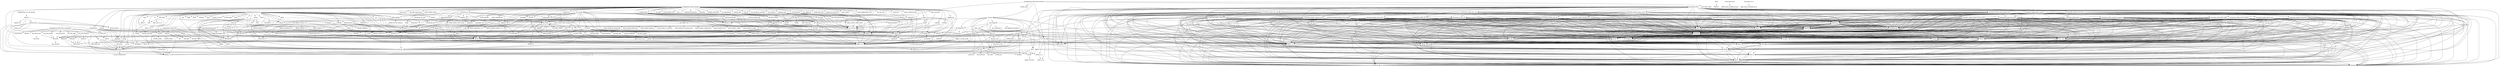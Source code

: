 digraph depends {
    node [shape=plaintext]
activitymanager -> db8;
activitymanager -> libboost_regex1_51_0;
activitymanager -> libglib_2_0_0;
activitymanager -> libstdc6;
activitymanager -> luna_service2;
activitymanager -> upstart;
alsa_utils_alsactl -> alsa_states [style=dotted];
alsa_utils_alsactl -> libasound2;
alsa_utils_alsamixer -> libasound2;
alsa_utils_alsamixer -> libformw5;
alsa_utils_alsamixer -> libmenuw5;
alsa_utils_alsamixer -> libncursesw5;
alsa_utils_alsamixer -> libpanelw5;
alsa_utils_alsamixer -> libtinfo5;
alsa_utils_alsaucm -> libasound2;
alsa_utils_amixer -> libasound2;
alsa_utils_aplay -> libasound2;
bash -> libtinfo5;
binutils -> libz1;
bluez4 -> libdbus_1_3;
bluez4 -> libglib_2_0_0;
bluez4 -> libreadline6;
bluez4 -> libudev0;
bluez4 -> libusb_0_1_4;
bluez4 -> libusb_1_0_0;
browser_adapter -> libglib_2_0_0;
browser_adapter -> libpbnjson;
browser_adapter -> libstdc6;
browser_adapter -> qt4_webos;
browserserver -> libcrypto1_0_0;
browserserver -> libglib_2_0_0;
browserserver -> libpbnjson;
browserserver -> libpmcertificatemgr2;
browserserver -> libqtwebkit4;
browserserver -> libssl1_0_0;
browserserver -> libstdc6;
browserserver -> luna_service2;
browserserver -> ptmalloc3;
browserserver -> qt4_webos;
busybox -> busybox_syslog [style=dotted];
busybox -> busybox_udhcpc [style=dotted];
busybox -> update_rc_d;
bzip2 -> libbz2_0;
configurator -> db8;
configurator -> libglib_2_0_0;
configurator -> libstdc6;
configurator -> luna_service2;
configurator -> upstart;
connman -> base_passwd;
connman -> bluez4;
connman -> dbus_1;
connman -> iptables;
connman -> libdbus_1_3;
connman -> libglib_2_0_0;
connman -> libgnutls26;
connman -> ofono;
connman -> shadow;
connman -> update_rc_d;
connman -> wpa_supplicant;
consolekit -> base_files;
consolekit -> libdbus_1_3;
consolekit -> libdbus_glib_1_2;
consolekit -> libglib_2_0_0;
consolekit -> libx11_6;
consolekit -> libz1;
consolekit -> polkit;
curl -> libcurl5;
curl -> libz1;
db8 -> db;
db8 -> libglib_2_0_0;
db8 -> libicui18n36;
db8 -> libicuuc36;
db8 -> libstdc6;
db8 -> luna_service2;
dbus_1 -> base_passwd;
dbus_1 -> libdbus_1_3;
dbus_1 -> libexpat1;
dbus_1 -> libx11_6;
dbus_1 -> shadow;
dbus_1 -> update_rc_d;
dhcp_client -> bash;
dhcp_client -> libcrypto1_0_0;
e2fsprogs -> e2fsprogs_badblocks;
e2fsprogs -> libblkid1;
e2fsprogs -> libcom_err2;
e2fsprogs -> libe2p2;
e2fsprogs -> libext2fs2;
e2fsprogs -> libss2;
e2fsprogs -> libuuid1;
e2fsprogs_badblocks -> libcom_err2;
e2fsprogs_badblocks -> libext2fs2;
eglibc_locale_en_gb -> virtual_locale_en_gb;
fbprogress -> libstdc6;
filecache -> db8;
filecache -> glibmm;
filecache -> jemalloc;
filecache -> libboost_filesystem1_51_0;
filecache -> libboost_system1_51_0;
filecache -> libglib_2_0_0;
filecache -> libsigc_2_0_0;
filecache -> libstdc6;
filecache -> luna_service2;
filecache -> upstart;
gdb -> glibc_thread_db [style=dotted];
gdb -> libexpat1;
gdb -> libreadline6;
gdb -> libtinfo5;
gdb -> libz1;
glibmm -> libffi6;
glibmm -> libglib_2_0_0;
glibmm -> libsigc_2_0_0;
glibmm -> libstdc6;
glibmm -> libz1;
icu -> libicudata36;
icu -> libicui18n36;
icu -> libicutu36;
icu -> libicuuc36;
icu -> libstdc6;
iproute2 -> iptables;
iptables -> kernel_module_ip_tables [style=dotted];
iptables -> kernel_module_ipt_masquerade [style=dotted];
iptables -> kernel_module_iptable_filter [style=dotted];
iptables -> kernel_module_iptable_nat [style=dotted];
iptables -> kernel_module_nf_conntrack [style=dotted];
iptables -> kernel_module_nf_conntrack_ipv4 [style=dotted];
iptables -> kernel_module_nf_defrag_ipv4 [style=dotted];
iptables -> kernel_module_nf_nat [style=dotted];
iptables -> kernel_module_x_tables [style=dotted];
kernel_module_autofs4 -> update_modules;
keymaps -> initscripts;
keymaps -> kbd;
keymaps -> update_rc_d;
kmod -> libkmod2;
libasound2 -> alsa_conf_base;
libblkid1 -> libuuid1;
libboost_chrono1_51_0 -> libboost_chrono_test [style=dotted];
libboost_chrono1_51_0 -> libboost_date_time1_51_0 [style=dotted];
libboost_chrono1_51_0 -> libboost_filesystem1_51_0 [style=dotted];
libboost_chrono1_51_0 -> libboost_graph1_51_0 [style=dotted];
libboost_chrono1_51_0 -> libboost_iostreams1_51_0 [style=dotted];
libboost_chrono1_51_0 -> libboost_program_options1_51_0 [style=dotted];
libboost_chrono1_51_0 -> libboost_regex1_51_0 [style=dotted];
libboost_chrono1_51_0 -> libboost_signals1_51_0 [style=dotted];
libboost_chrono1_51_0 -> libboost_system1_51_0 [style=dotted];
libboost_chrono1_51_0 -> libboost_system1_51_0;
libboost_chrono1_51_0 -> libboost_thread1_51_0 [style=dotted];
libboost_chrono1_51_0 -> libstdc6;
libboost_chrono_test -> libstdc6;
libboost_date_time1_51_0 -> libstdc6;
libboost_filesystem1_51_0 -> libboost_system1_51_0;
libboost_filesystem1_51_0 -> libstdc6;
libboost_graph1_51_0 -> libboost_regex1_51_0;
libboost_graph1_51_0 -> libstdc6;
libboost_iostreams1_51_0 -> libstdc6;
libboost_program_options1_51_0 -> libstdc6;
libboost_regex1_51_0 -> libstdc6;
libboost_signals1_51_0 -> libstdc6;
libboost_system1_51_0 -> libstdc6;
libboost_thread1_51_0 -> libboost_system1_51_0;
libboost_thread1_51_0 -> libstdc6;
libcurl5 -> curl_certs [style=dotted];
libcurl5 -> libcap2;
libcurl5 -> libgcrypt11;
libcurl5 -> libgnutls26;
libcurl5 -> libgpg_error0;
libcurl5 -> libtasn1_3;
libcurl5 -> libz1;
libdbus_1_3 -> dbus_1 [style=dotted];
libdbus_glib_1_2 -> libdbus_1_3;
libdbus_glib_1_2 -> libffi6;
libdbus_glib_1_2 -> libglib_2_0_0;
libdbus_glib_1_2 -> libz1;
libemail_common2 -> db8;
libemail_common2 -> jemalloc;
libemail_common2 -> libboost_regex1_51_0;
libemail_common2 -> libcurl5;
libemail_common2 -> libglib_2_0_0;
libemail_common2 -> libicuuc36;
libemail_common2 -> libpalmsocket2;
libemail_common2 -> libstdc6;
libemail_common2 -> libz1;
libext2fs2 -> libblkid1;
libext2fs2 -> libcom_err2;
libformw5 -> libncursesw5;
libformw5 -> libtinfo5;
libgcrypt11 -> libcap2;
libgcrypt11 -> libgpg_error0;
libglib_2_0_0 -> libffi6;
libglib_2_0_0 -> libz1;
libglib_2_0_locale_en_gb -> libglib_2_0_0;
libglib_2_0_locale_en_gb -> virtual_locale_en_gb;
libglibcurl0 -> libcurl5;
libglibcurl0 -> libglib_2_0_0;
libgnutls26 -> libcap2;
libgnutls26 -> libgcrypt11;
libgnutls26 -> libgpg_error0;
libgnutls26 -> libtasn1_3;
libgnutls26 -> libz1;
libhunspell_1_3_0 -> libstdc6;
libicui18n36 -> libicudata36;
libicui18n36 -> libicuuc36;
libicui18n36 -> libstdc6;
libicutu36 -> libicudata36;
libicutu36 -> libicui18n36;
libicutu36 -> libicuuc36;
libicutu36 -> libstdc6;
libicuuc36 -> libicudata36;
libicuuc36 -> libstdc6;
liblunasysmgripc2 -> libglib_2_0_0;
liblunasysmgripc2 -> libstdc6;
libmenuw5 -> libncursesw5;
libmenuw5 -> libtinfo5;
libncurses5 -> libtinfo5;
libncursesw5 -> libtinfo5;
libnl_3_cli -> libnl_3_200;
libnl_3_cli -> libnl_3_genl;
libnl_3_cli -> libnl_nf_3_200;
libnl_3_cli -> libnl_route_3_200;
libnl_3_genl -> libnl_3_200;
libnl_3_genl -> libnl_3_cli;
libnl_nf_3_200 -> libnl_3_200;
libnl_nf_3_200 -> libnl_route_3_200;
libnl_route_3_200 -> libnl_3_200;
libnyx2 -> libglib_2_0_0;
libnyx2 -> nyx_modules;
liborc_test_0_4_0 -> liborc_0_4_0;
libpalmsocket2 -> libcares2;
libpalmsocket2 -> libcrypto1_0_0;
libpalmsocket2 -> libglib_2_0_0;
libpalmsocket2 -> libpmloglib2;
libpalmsocket2 -> libpmstatemachineengine2;
libpalmsocket2 -> libssl1_0_0;
libpanelw5 -> libncursesw5;
libpanelw5 -> libtinfo5;
libpbnjson -> libstdc6;
libpbnjson -> yajl;
libpmcertificatemgr2 -> libcrypto1_0_0;
libpmloglib2 -> pmlogconf;
libpmstatemachineengine2 -> libpmloglib2;
libpng12_0 -> libz1;
libpng3 -> libz1;
libpulse0 -> libcap2;
libpulse0 -> libdbus_1_3;
libpulse0 -> libgdbm4;
libpulse0 -> libice6;
libpulse0 -> libjson0;
libpulse0 -> libsm6;
libpulse0 -> libsndfile1;
libpulse0 -> libuuid1;
libpulse0 -> libx11_6;
libpulse0 -> libx11_xcb1;
libpulse0 -> libxau6;
libpulse0 -> libxcb1;
libpulse0 -> libxdmcp6;
libpulse0 -> libxext6;
libpulse0 -> libxi6;
libpulse0 -> libxtst6;
libpulse0 -> pulseaudio;
libpulsecore -> libcap2;
libpulsecore -> libdbus_1_3;
libpulsecore -> libgdbm4;
libpulsecore -> libice6;
libpulsecore -> libjson0;
libpulsecore -> libltdl7;
libpulsecore -> libpulse0;
libpulsecore -> libsamplerate0;
libpulsecore -> libsm6;
libpulsecore -> libsndfile1;
libpulsecore -> libuuid1;
libpulsecore -> libx11_6;
libpulsecore -> libx11_xcb1;
libpulsecore -> libxau6;
libpulsecore -> libxcb1;
libpulsecore -> libxdmcp6;
libpulsecore -> libxext6;
libpulsecore -> libxi6;
libpulsecore -> libxtst6;
libpulsecore -> pulseaudio;
libpulsecore -> speex;
libqtwebkit4 -> libgles_android;
libqtwebkit4 -> libglib_2_0_0;
libqtwebkit4 -> libsqlite3_0;
libqtwebkit4 -> libstdc6;
libqtwebkit4 -> libz1;
libqtwebkit4 -> luna_service2;
libqtwebkit4 -> qt4_webos;
libreadline6 -> libtinfo5;
librolegen2 -> libstdc6;
libsamplerate0 -> libsndfile1;
libsamsung_ipc0 -> libcrypto1_0_0;
libsamsung_ipc0 -> libssl1_0_0;
libsamsung_ipc_tools -> libsamsung_ipc0;
libsigc_2_0_0 -> libstdc6;
libsm6 -> libice6;
libsm6 -> libuuid1;
libss2 -> libcom_err2;
libssl1_0_0 -> libcrypto1_0_0;
libtinfo5 -> ncurses_terminfo_base [style=dotted];
libtinyxml2_6_2 -> libstdc6;
libudev0 -> udev;
libupstart0 -> upstart;
libusb_0_1_4 -> libusb_1_0_0;
libx11_6 -> libxau6;
libx11_6 -> libxcb1;
libx11_6 -> libxdmcp6;
libx11_xcb1 -> libx11_6;
libx11_xcb1 -> libxau6;
libx11_xcb1 -> libxcb1;
libx11_xcb1 -> libxdmcp6;
libxcb1 -> libxau6;
libxcb1 -> libxdmcp6;
libxext6 -> libx11_6;
libxext6 -> libxau6;
libxext6 -> libxcb1;
libxext6 -> libxdmcp6;
libxi6 -> libx11_6;
libxi6 -> libxau6;
libxi6 -> libxcb1;
libxi6 -> libxdmcp6;
libxi6 -> libxext6;
libxml2 -> libz1;
libxslt -> libxml2;
libxslt -> libz1;
libxtst6 -> libx11_6;
libxtst6 -> libxau6;
libxtst6 -> libxcb1;
libxtst6 -> libxdmcp6;
libxtst6 -> libxext6;
libxtst6 -> libxi6;
locale_base_en_gb -> eglibc_binary_localedata_en_gb;
locale_base_en_us -> eglibc_binary_localedata_en_us;
luna_prefs -> libcjson1;
luna_prefs -> libglib_2_0_0;
luna_prefs -> libsqlite3_0;
luna_prefs -> luna_service2;
luna_service2 -> libcjson1;
luna_service2 -> libglib_2_0_0;
luna_service2 -> libpmloglib2;
luna_service2 -> luna_service2;
luna_service2 -> upstart;
luna_sysmgr -> libcjson1;
luna_sysmgr -> libcrypto1_0_0;
luna_sysmgr -> libgles_android;
luna_sysmgr -> libglib_2_0_0;
luna_sysmgr -> liblunasysmgripc2;
luna_sysmgr -> libnyx2;
luna_sysmgr -> libpbnjson;
luna_sysmgr -> libpmloglib2;
luna_sysmgr -> libqtwebkit4;
luna_sysmgr -> librolegen2;
luna_sysmgr -> libsqlite3_0;
luna_sysmgr -> libssl1_0_0;
luna_sysmgr -> libstdc6;
luna_sysmgr -> luna_prefs;
luna_sysmgr -> luna_service2;
luna_sysmgr -> ptmalloc3;
luna_sysmgr -> qt4_webos;
luna_sysmgr -> util_linux;
luna_sysservice -> libcjson1;
luna_sysservice -> libglib_2_0_0;
luna_sysservice -> libpbnjson;
luna_sysservice -> libsqlite3_0;
luna_sysservice -> libstdc6;
luna_sysservice -> liburiparser1;
luna_sysservice -> luna_service2;
luna_sysservice -> qt4_webos;
luna_universalsearchmgr -> libcjson1;
luna_universalsearchmgr -> libglib_2_0_0;
luna_universalsearchmgr -> libsqlite3_0;
luna_universalsearchmgr -> libstdc6;
luna_universalsearchmgr -> libxml2;
luna_universalsearchmgr -> luna_service2;
mdbus2 -> libglib_2_0_0;
mdbus2 -> libreadline6;
modutils_initscripts -> update_rc_d;
mojomail_imap -> db8;
mojomail_imap -> libboost_regex1_51_0;
mojomail_imap -> libemail_common2;
mojomail_imap -> libglib_2_0_0;
mojomail_imap -> libicuuc36;
mojomail_imap -> libstdc6;
mojomail_imap -> luna_service2;
mojomail_pop -> db8;
mojomail_pop -> libemail_common2;
mojomail_pop -> libglib_2_0_0;
mojomail_pop -> libstdc6;
mojomail_pop -> luna_service2;
mojomail_smtp -> db8;
mojomail_smtp -> jemalloc;
mojomail_smtp -> libemail_common2;
mojomail_smtp -> libglib_2_0_0;
mojomail_smtp -> libstdc6;
mojomail_smtp -> luna_service2;
mojoservicelauncher -> libboost_program_options1_51_0;
mojoservicelauncher -> libpbnjson;
mojoservicelauncher -> libstdc6;
mojoservicelauncher -> mojoloader;
mojoservicelauncher -> nodejs_module_webos_dynaload;
mojoservicelauncher -> nodejs_module_webos_pmlog;
mojoservicelauncher -> nodejs_module_webos_sysbus;
mojoservicelauncher -> upstart;
ncurses -> libtinfo5;
netbase -> update_rc_d;
nodejs -> libcrypto1_0_0;
nodejs -> libssl1_0_0;
nodejs -> libstdc6;
nodejs_module_webos_dynaload -> libboost_filesystem1_51_0;
nodejs_module_webos_dynaload -> libstdc6;
nodejs_module_webos_pmlog -> libpmloglib2;
nodejs_module_webos_pmlog -> libstdc6;
nodejs_module_webos_sysbus -> libglib_2_0_0;
nodejs_module_webos_sysbus -> libstdc6;
nodejs_module_webos_sysbus -> luna_service2;
nyx_modules -> libglib_2_0_0;
nyx_modules -> libnyx2;
nyx_modules -> libudev0;
ofono -> bluez4;
ofono -> dbus_1;
ofono -> libdbus_1_3;
ofono -> libglib_2_0_0;
ofono -> libudev0;
ofono -> update_rc_d;
openssh -> openssh_keygen;
openssh -> openssh_scp;
openssh -> openssh_ssh;
openssh -> openssh_sshd;
openssh -> update_rc_d;
openssh_keygen -> libcrypto1_0_0;
openssh_ssh -> libcrypto1_0_0;
openssh_ssh -> libz1;
openssh_sshd -> base_passwd;
openssh_sshd -> libcrypto1_0_0;
openssh_sshd -> libz1;
openssh_sshd -> openssh_keygen;
openssh_sshd -> shadow;
openssh_sshd -> update_rc_d;
openssl -> libcrypto1_0_0;
openssl -> libssl1_0_0;
opkg -> libopkg1;
opkg -> opkg_config_base;
opkg -> update_alternatives_cworth;
orc -> liborc_0_4_0;
orc -> liborc_test_0_4_0;
packagegroup_core_ssh_openssh -> openssh;
packagegroup_webos_boot -> base_files;
packagegroup_webos_boot -> base_passwd;
packagegroup_webos_boot -> busybox;
packagegroup_webos_boot -> initscripts;
packagegroup_webos_boot -> keymaps;
packagegroup_webos_boot -> modutils_initscripts;
packagegroup_webos_boot -> netbase;
packagegroup_webos_boot -> tinylogin;
packagegroup_webos_boot -> udev;
packagegroup_webos_boot -> update_alternatives_cworth;
packagegroup_webos_boot -> upstart;
packagegroup_webos_core -> base_files;
packagegroup_webos_core -> base_passwd;
packagegroup_webos_core -> bash;
packagegroup_webos_core -> binutils;
packagegroup_webos_core -> busybox;
packagegroup_webos_core -> bzip2;
packagegroup_webos_core -> curl;
packagegroup_webos_core -> db;
packagegroup_webos_core -> dhcp_client;
packagegroup_webos_core -> e2fsprogs;
packagegroup_webos_core -> glibmm;
packagegroup_webos_core -> gzip;
packagegroup_webos_core -> icu;
packagegroup_webos_core -> iproute2;
packagegroup_webos_core -> libboost_chrono1_51_0;
packagegroup_webos_core -> libcares2;
packagegroup_webos_core -> libfreetype6;
packagegroup_webos_core -> libgcrypt11;
packagegroup_webos_core -> libgif4;
packagegroup_webos_core -> libglib_2_0_0;
packagegroup_webos_core -> libgpg_error0;
packagegroup_webos_core -> libhunspell_1_3_0;
packagegroup_webos_core -> libpng3;
packagegroup_webos_core -> libreadline6;
packagegroup_webos_core -> libtinyxml2_6_2;
packagegroup_webos_core -> libtool;
packagegroup_webos_core -> liburiparser1;
packagegroup_webos_core -> libxml2;
packagegroup_webos_core -> libxslt;
packagegroup_webos_core -> libz1;
packagegroup_webos_core -> makedevs;
packagegroup_webos_core -> mjson;
packagegroup_webos_core -> module_init_tools;
packagegroup_webos_core -> modutils_initscripts;
packagegroup_webos_core -> ncurses;
packagegroup_webos_core -> netbase;
packagegroup_webos_core -> openssl;
packagegroup_webos_core -> opkg;
packagegroup_webos_core -> orc;
packagegroup_webos_core -> parted;
packagegroup_webos_core -> procps;
packagegroup_webos_core -> psmisc;
packagegroup_webos_core -> ptmalloc3;
packagegroup_webos_core -> sqlite3;
packagegroup_webos_core -> sysvinit_pidof;
packagegroup_webos_core -> tzdata;
packagegroup_webos_core -> update_modules;
packagegroup_webos_core -> update_rc_d;
packagegroup_webos_core -> upstart_sysvcompat;
packagegroup_webos_core -> yajl;
packagegroup_webos_extended -> activitymanager;
packagegroup_webos_extended -> adapterbase;
packagegroup_webos_extended -> app_services;
packagegroup_webos_extended -> browser_adapter;
packagegroup_webos_extended -> browserserver;
packagegroup_webos_extended -> com_palm_app_browser;
packagegroup_webos_extended -> configurator;
packagegroup_webos_extended -> core_apps;
packagegroup_webos_extended -> cpushareholder_stub;
packagegroup_webos_extended -> db8;
packagegroup_webos_extended -> enyo_1_0;
packagegroup_webos_extended -> fbprogress;
packagegroup_webos_extended -> filecache;
packagegroup_webos_extended -> foundation_frameworks;
packagegroup_webos_extended -> jemalloc;
packagegroup_webos_extended -> libcjson1;
packagegroup_webos_extended -> libemail_common2;
packagegroup_webos_extended -> libglibcurl0;
packagegroup_webos_extended -> liblunasysmgripc2;
packagegroup_webos_extended -> libnyx2;
packagegroup_webos_extended -> libpalmsocket2;
packagegroup_webos_extended -> libpbnjson;
packagegroup_webos_extended -> libpmcertificatemgr2;
packagegroup_webos_extended -> libpmloglib2;
packagegroup_webos_extended -> libpmstatemachineengine2;
packagegroup_webos_extended -> libqtwebkit4;
packagegroup_webos_extended -> librdx_stub;
packagegroup_webos_extended -> librolegen2;
packagegroup_webos_extended -> libsandbox;
packagegroup_webos_extended -> loadable_frameworks;
packagegroup_webos_extended -> luna_applauncher;
packagegroup_webos_extended -> luna_init;
packagegroup_webos_extended -> luna_prefs;
packagegroup_webos_extended -> luna_service2;
packagegroup_webos_extended -> luna_sysmgr;
packagegroup_webos_extended -> luna_sysmgr_ipc_messages;
packagegroup_webos_extended -> luna_sysservice;
packagegroup_webos_extended -> luna_systemui;
packagegroup_webos_extended -> luna_universalsearchmgr;
packagegroup_webos_extended -> luna_webkit_api;
packagegroup_webos_extended -> mojoloader;
packagegroup_webos_extended -> mojolocation_stub;
packagegroup_webos_extended -> mojomail_imap;
packagegroup_webos_extended -> mojomail_pop;
packagegroup_webos_extended -> mojomail_smtp;
packagegroup_webos_extended -> mojoservice_frameworks;
packagegroup_webos_extended -> mojoservicelauncher;
packagegroup_webos_extended -> nodejs;
packagegroup_webos_extended -> nodejs_module_webos_dynaload;
packagegroup_webos_extended -> nodejs_module_webos_pmlog;
packagegroup_webos_extended -> nodejs_module_webos_sysbus;
packagegroup_webos_extended -> npapi_headers;
packagegroup_webos_extended -> nyx_modules;
packagegroup_webos_extended -> pmklogd;
packagegroup_webos_extended -> pmlogconf;
packagegroup_webos_extended -> pmlogctl;
packagegroup_webos_extended -> pmlogdaemon;
packagegroup_webos_extended -> pmnetconfigmanager_stub;
packagegroup_webos_extended -> powerd;
packagegroup_webos_extended -> qt4_webos;
packagegroup_webos_extended -> rdx_utils_stub;
packagegroup_webos_extended -> sleepd;
packagegroup_webos_extended -> storaged;
packagegroup_webos_extended -> underscore;
packagegroup_webos_extended -> webkit_supplemental;
packagegroup_webos_extended -> webos_initscripts;
packagegroup_webos_extended -> webos_shutdownscripts;
packagegroup_webos_ports_development -> alsa_utils_alsactl;
packagegroup_webos_ports_development -> alsa_utils_alsamixer;
packagegroup_webos_ports_development -> alsa_utils_alsaucm;
packagegroup_webos_ports_development -> alsa_utils_amixer;
packagegroup_webos_ports_development -> alsa_utils_aplay;
packagegroup_webos_ports_development -> gdb;
packagegroup_webos_ports_development -> mdbus2;
packagegroup_webos_ports_development -> mingetty;
packagegroup_webos_ports_development -> serial_forward;
packagegroup_webos_ports_extended -> bluez4;
packagegroup_webos_ports_extended -> connman;
packagegroup_webos_ports_extended -> distro_feed_configs;
packagegroup_webos_ports_extended -> opkg;
packagegroup_webos_ports_extended -> pulseaudio_server;
packagegroup_webos_ports_extended -> wireless_tools;
parted -> libblkid1;
parted -> libreadline6;
parted -> libtinfo5;
parted -> libuuid1;
pmklogd -> upstart;
pmlogctl -> libpmloglib2;
pmlogctl -> pmlogconf;
pmlogdaemon -> busybox;
pmlogdaemon -> libglib_2_0_0;
pmlogdaemon -> libpmloglib2;
pmlogdaemon -> librdx_stub;
pmlogdaemon -> libz1;
pmlogdaemon -> pmlogconf;
pmlogdaemon -> upstart;
polkit -> consolekit;
polkit -> libexpat1;
polkit -> libffi6;
polkit -> libglib_2_0_0;
polkit -> libz1;
powerd -> libcjson1;
powerd -> libglib_2_0_0;
powerd -> libnyx2;
powerd -> luna_service2;
powerd -> upstart;
procps -> libncurses5;
procps -> libtinfo5;
psmisc -> fuser;
psmisc -> killall;
psmisc -> pstree;
pstree -> libtinfo5;
pulseaudio -> bluez4;
pulseaudio -> libcap2;
pulseaudio -> libdbus_1_3;
pulseaudio -> libgdbm4;
pulseaudio -> libice6;
pulseaudio -> libjson0;
pulseaudio -> libpulse0;
pulseaudio -> libsm6;
pulseaudio -> libsndfile1;
pulseaudio -> libuuid1;
pulseaudio -> libx11_6;
pulseaudio -> libx11_xcb1;
pulseaudio -> libxau6;
pulseaudio -> libxcb1;
pulseaudio -> libxdmcp6;
pulseaudio -> libxext6;
pulseaudio -> libxi6;
pulseaudio -> libxtst6;
pulseaudio_lib_alsa_util -> libasound2;
pulseaudio_lib_alsa_util -> libcap2;
pulseaudio_lib_alsa_util -> libdbus_1_3;
pulseaudio_lib_alsa_util -> libgdbm4;
pulseaudio_lib_alsa_util -> libice6;
pulseaudio_lib_alsa_util -> libjson0;
pulseaudio_lib_alsa_util -> libltdl7;
pulseaudio_lib_alsa_util -> libpulse0;
pulseaudio_lib_alsa_util -> libpulsecore;
pulseaudio_lib_alsa_util -> libsamplerate0;
pulseaudio_lib_alsa_util -> libsm6;
pulseaudio_lib_alsa_util -> libsndfile1;
pulseaudio_lib_alsa_util -> libudev0;
pulseaudio_lib_alsa_util -> libuuid1;
pulseaudio_lib_alsa_util -> libx11_6;
pulseaudio_lib_alsa_util -> libx11_xcb1;
pulseaudio_lib_alsa_util -> libxau6;
pulseaudio_lib_alsa_util -> libxcb1;
pulseaudio_lib_alsa_util -> libxdmcp6;
pulseaudio_lib_alsa_util -> libxext6;
pulseaudio_lib_alsa_util -> libxi6;
pulseaudio_lib_alsa_util -> libxtst6;
pulseaudio_lib_alsa_util -> pulseaudio;
pulseaudio_lib_alsa_util -> speex;
pulseaudio_lib_protocol_native -> libcap2;
pulseaudio_lib_protocol_native -> libdbus_1_3;
pulseaudio_lib_protocol_native -> libgdbm4;
pulseaudio_lib_protocol_native -> libice6;
pulseaudio_lib_protocol_native -> libjson0;
pulseaudio_lib_protocol_native -> libltdl7;
pulseaudio_lib_protocol_native -> libpulse0;
pulseaudio_lib_protocol_native -> libpulsecore;
pulseaudio_lib_protocol_native -> libsamplerate0;
pulseaudio_lib_protocol_native -> libsm6;
pulseaudio_lib_protocol_native -> libsndfile1;
pulseaudio_lib_protocol_native -> libuuid1;
pulseaudio_lib_protocol_native -> libx11_6;
pulseaudio_lib_protocol_native -> libx11_xcb1;
pulseaudio_lib_protocol_native -> libxau6;
pulseaudio_lib_protocol_native -> libxcb1;
pulseaudio_lib_protocol_native -> libxdmcp6;
pulseaudio_lib_protocol_native -> libxext6;
pulseaudio_lib_protocol_native -> libxi6;
pulseaudio_lib_protocol_native -> libxtst6;
pulseaudio_lib_protocol_native -> pulseaudio;
pulseaudio_lib_protocol_native -> speex;
pulseaudio_module_alsa_card -> libasound2;
pulseaudio_module_alsa_card -> libcap2;
pulseaudio_module_alsa_card -> libdbus_1_3;
pulseaudio_module_alsa_card -> libgdbm4;
pulseaudio_module_alsa_card -> libice6;
pulseaudio_module_alsa_card -> libjson0;
pulseaudio_module_alsa_card -> libltdl7;
pulseaudio_module_alsa_card -> libpulse0;
pulseaudio_module_alsa_card -> libpulsecore;
pulseaudio_module_alsa_card -> libsamplerate0;
pulseaudio_module_alsa_card -> libsm6;
pulseaudio_module_alsa_card -> libsndfile1;
pulseaudio_module_alsa_card -> libudev0;
pulseaudio_module_alsa_card -> libuuid1;
pulseaudio_module_alsa_card -> libx11_6;
pulseaudio_module_alsa_card -> libx11_xcb1;
pulseaudio_module_alsa_card -> libxau6;
pulseaudio_module_alsa_card -> libxcb1;
pulseaudio_module_alsa_card -> libxdmcp6;
pulseaudio_module_alsa_card -> libxext6;
pulseaudio_module_alsa_card -> libxi6;
pulseaudio_module_alsa_card -> libxtst6;
pulseaudio_module_alsa_card -> pulseaudio;
pulseaudio_module_alsa_card -> pulseaudio_lib_alsa_util;
pulseaudio_module_alsa_card -> speex;
pulseaudio_module_alsa_sink -> libasound2;
pulseaudio_module_alsa_sink -> libcap2;
pulseaudio_module_alsa_sink -> libdbus_1_3;
pulseaudio_module_alsa_sink -> libgdbm4;
pulseaudio_module_alsa_sink -> libice6;
pulseaudio_module_alsa_sink -> libjson0;
pulseaudio_module_alsa_sink -> libltdl7;
pulseaudio_module_alsa_sink -> libpulse0;
pulseaudio_module_alsa_sink -> libpulsecore;
pulseaudio_module_alsa_sink -> libsamplerate0;
pulseaudio_module_alsa_sink -> libsm6;
pulseaudio_module_alsa_sink -> libsndfile1;
pulseaudio_module_alsa_sink -> libudev0;
pulseaudio_module_alsa_sink -> libuuid1;
pulseaudio_module_alsa_sink -> libx11_6;
pulseaudio_module_alsa_sink -> libx11_xcb1;
pulseaudio_module_alsa_sink -> libxau6;
pulseaudio_module_alsa_sink -> libxcb1;
pulseaudio_module_alsa_sink -> libxdmcp6;
pulseaudio_module_alsa_sink -> libxext6;
pulseaudio_module_alsa_sink -> libxi6;
pulseaudio_module_alsa_sink -> libxtst6;
pulseaudio_module_alsa_sink -> pulseaudio;
pulseaudio_module_alsa_sink -> pulseaudio_lib_alsa_util;
pulseaudio_module_alsa_sink -> speex;
pulseaudio_module_alsa_source -> libasound2;
pulseaudio_module_alsa_source -> libcap2;
pulseaudio_module_alsa_source -> libdbus_1_3;
pulseaudio_module_alsa_source -> libgdbm4;
pulseaudio_module_alsa_source -> libice6;
pulseaudio_module_alsa_source -> libjson0;
pulseaudio_module_alsa_source -> libltdl7;
pulseaudio_module_alsa_source -> libpulse0;
pulseaudio_module_alsa_source -> libpulsecore;
pulseaudio_module_alsa_source -> libsamplerate0;
pulseaudio_module_alsa_source -> libsm6;
pulseaudio_module_alsa_source -> libsndfile1;
pulseaudio_module_alsa_source -> libudev0;
pulseaudio_module_alsa_source -> libuuid1;
pulseaudio_module_alsa_source -> libx11_6;
pulseaudio_module_alsa_source -> libx11_xcb1;
pulseaudio_module_alsa_source -> libxau6;
pulseaudio_module_alsa_source -> libxcb1;
pulseaudio_module_alsa_source -> libxdmcp6;
pulseaudio_module_alsa_source -> libxext6;
pulseaudio_module_alsa_source -> libxi6;
pulseaudio_module_alsa_source -> libxtst6;
pulseaudio_module_alsa_source -> pulseaudio;
pulseaudio_module_alsa_source -> pulseaudio_lib_alsa_util;
pulseaudio_module_alsa_source -> speex;
pulseaudio_module_always_sink -> libcap2;
pulseaudio_module_always_sink -> libdbus_1_3;
pulseaudio_module_always_sink -> libgdbm4;
pulseaudio_module_always_sink -> libice6;
pulseaudio_module_always_sink -> libjson0;
pulseaudio_module_always_sink -> libltdl7;
pulseaudio_module_always_sink -> libpulse0;
pulseaudio_module_always_sink -> libpulsecore;
pulseaudio_module_always_sink -> libsamplerate0;
pulseaudio_module_always_sink -> libsm6;
pulseaudio_module_always_sink -> libsndfile1;
pulseaudio_module_always_sink -> libuuid1;
pulseaudio_module_always_sink -> libx11_6;
pulseaudio_module_always_sink -> libx11_xcb1;
pulseaudio_module_always_sink -> libxau6;
pulseaudio_module_always_sink -> libxcb1;
pulseaudio_module_always_sink -> libxdmcp6;
pulseaudio_module_always_sink -> libxext6;
pulseaudio_module_always_sink -> libxi6;
pulseaudio_module_always_sink -> libxtst6;
pulseaudio_module_always_sink -> pulseaudio;
pulseaudio_module_always_sink -> speex;
pulseaudio_module_augment_properties -> libcap2;
pulseaudio_module_augment_properties -> libdbus_1_3;
pulseaudio_module_augment_properties -> libgdbm4;
pulseaudio_module_augment_properties -> libice6;
pulseaudio_module_augment_properties -> libjson0;
pulseaudio_module_augment_properties -> libltdl7;
pulseaudio_module_augment_properties -> libpulse0;
pulseaudio_module_augment_properties -> libpulsecore;
pulseaudio_module_augment_properties -> libsamplerate0;
pulseaudio_module_augment_properties -> libsm6;
pulseaudio_module_augment_properties -> libsndfile1;
pulseaudio_module_augment_properties -> libuuid1;
pulseaudio_module_augment_properties -> libx11_6;
pulseaudio_module_augment_properties -> libx11_xcb1;
pulseaudio_module_augment_properties -> libxau6;
pulseaudio_module_augment_properties -> libxcb1;
pulseaudio_module_augment_properties -> libxdmcp6;
pulseaudio_module_augment_properties -> libxext6;
pulseaudio_module_augment_properties -> libxi6;
pulseaudio_module_augment_properties -> libxtst6;
pulseaudio_module_augment_properties -> pulseaudio;
pulseaudio_module_augment_properties -> speex;
pulseaudio_module_card_restore -> libcap2;
pulseaudio_module_card_restore -> libdbus_1_3;
pulseaudio_module_card_restore -> libgdbm4;
pulseaudio_module_card_restore -> libice6;
pulseaudio_module_card_restore -> libjson0;
pulseaudio_module_card_restore -> libltdl7;
pulseaudio_module_card_restore -> libpulse0;
pulseaudio_module_card_restore -> libpulsecore;
pulseaudio_module_card_restore -> libsamplerate0;
pulseaudio_module_card_restore -> libsm6;
pulseaudio_module_card_restore -> libsndfile1;
pulseaudio_module_card_restore -> libuuid1;
pulseaudio_module_card_restore -> libx11_6;
pulseaudio_module_card_restore -> libx11_xcb1;
pulseaudio_module_card_restore -> libxau6;
pulseaudio_module_card_restore -> libxcb1;
pulseaudio_module_card_restore -> libxdmcp6;
pulseaudio_module_card_restore -> libxext6;
pulseaudio_module_card_restore -> libxi6;
pulseaudio_module_card_restore -> libxtst6;
pulseaudio_module_card_restore -> pulseaudio;
pulseaudio_module_card_restore -> speex;
pulseaudio_module_console_kit -> consolekit;
pulseaudio_module_console_kit -> libcap2;
pulseaudio_module_console_kit -> libdbus_1_3;
pulseaudio_module_console_kit -> libgdbm4;
pulseaudio_module_console_kit -> libice6;
pulseaudio_module_console_kit -> libjson0;
pulseaudio_module_console_kit -> libltdl7;
pulseaudio_module_console_kit -> libpulse0;
pulseaudio_module_console_kit -> libpulsecore;
pulseaudio_module_console_kit -> libsamplerate0;
pulseaudio_module_console_kit -> libsm6;
pulseaudio_module_console_kit -> libsndfile1;
pulseaudio_module_console_kit -> libuuid1;
pulseaudio_module_console_kit -> libx11_6;
pulseaudio_module_console_kit -> libx11_xcb1;
pulseaudio_module_console_kit -> libxau6;
pulseaudio_module_console_kit -> libxcb1;
pulseaudio_module_console_kit -> libxdmcp6;
pulseaudio_module_console_kit -> libxext6;
pulseaudio_module_console_kit -> libxi6;
pulseaudio_module_console_kit -> libxtst6;
pulseaudio_module_console_kit -> pulseaudio;
pulseaudio_module_console_kit -> speex;
pulseaudio_module_default_device_restore -> libcap2;
pulseaudio_module_default_device_restore -> libdbus_1_3;
pulseaudio_module_default_device_restore -> libgdbm4;
pulseaudio_module_default_device_restore -> libice6;
pulseaudio_module_default_device_restore -> libjson0;
pulseaudio_module_default_device_restore -> libltdl7;
pulseaudio_module_default_device_restore -> libpulse0;
pulseaudio_module_default_device_restore -> libpulsecore;
pulseaudio_module_default_device_restore -> libsamplerate0;
pulseaudio_module_default_device_restore -> libsm6;
pulseaudio_module_default_device_restore -> libsndfile1;
pulseaudio_module_default_device_restore -> libuuid1;
pulseaudio_module_default_device_restore -> libx11_6;
pulseaudio_module_default_device_restore -> libx11_xcb1;
pulseaudio_module_default_device_restore -> libxau6;
pulseaudio_module_default_device_restore -> libxcb1;
pulseaudio_module_default_device_restore -> libxdmcp6;
pulseaudio_module_default_device_restore -> libxext6;
pulseaudio_module_default_device_restore -> libxi6;
pulseaudio_module_default_device_restore -> libxtst6;
pulseaudio_module_default_device_restore -> pulseaudio;
pulseaudio_module_default_device_restore -> speex;
pulseaudio_module_detect -> libcap2;
pulseaudio_module_detect -> libdbus_1_3;
pulseaudio_module_detect -> libgdbm4;
pulseaudio_module_detect -> libice6;
pulseaudio_module_detect -> libjson0;
pulseaudio_module_detect -> libltdl7;
pulseaudio_module_detect -> libpulse0;
pulseaudio_module_detect -> libpulsecore;
pulseaudio_module_detect -> libsamplerate0;
pulseaudio_module_detect -> libsm6;
pulseaudio_module_detect -> libsndfile1;
pulseaudio_module_detect -> libuuid1;
pulseaudio_module_detect -> libx11_6;
pulseaudio_module_detect -> libx11_xcb1;
pulseaudio_module_detect -> libxau6;
pulseaudio_module_detect -> libxcb1;
pulseaudio_module_detect -> libxdmcp6;
pulseaudio_module_detect -> libxext6;
pulseaudio_module_detect -> libxi6;
pulseaudio_module_detect -> libxtst6;
pulseaudio_module_detect -> pulseaudio;
pulseaudio_module_detect -> speex;
pulseaudio_module_device_restore -> libcap2;
pulseaudio_module_device_restore -> libdbus_1_3;
pulseaudio_module_device_restore -> libgdbm4;
pulseaudio_module_device_restore -> libice6;
pulseaudio_module_device_restore -> libjson0;
pulseaudio_module_device_restore -> libltdl7;
pulseaudio_module_device_restore -> libpulse0;
pulseaudio_module_device_restore -> libpulsecore;
pulseaudio_module_device_restore -> libsamplerate0;
pulseaudio_module_device_restore -> libsm6;
pulseaudio_module_device_restore -> libsndfile1;
pulseaudio_module_device_restore -> libuuid1;
pulseaudio_module_device_restore -> libx11_6;
pulseaudio_module_device_restore -> libx11_xcb1;
pulseaudio_module_device_restore -> libxau6;
pulseaudio_module_device_restore -> libxcb1;
pulseaudio_module_device_restore -> libxdmcp6;
pulseaudio_module_device_restore -> libxext6;
pulseaudio_module_device_restore -> libxi6;
pulseaudio_module_device_restore -> libxtst6;
pulseaudio_module_device_restore -> pulseaudio;
pulseaudio_module_device_restore -> pulseaudio_lib_protocol_native;
pulseaudio_module_device_restore -> speex;
pulseaudio_module_filter_apply -> libcap2;
pulseaudio_module_filter_apply -> libdbus_1_3;
pulseaudio_module_filter_apply -> libgdbm4;
pulseaudio_module_filter_apply -> libice6;
pulseaudio_module_filter_apply -> libjson0;
pulseaudio_module_filter_apply -> libltdl7;
pulseaudio_module_filter_apply -> libpulse0;
pulseaudio_module_filter_apply -> libpulsecore;
pulseaudio_module_filter_apply -> libsamplerate0;
pulseaudio_module_filter_apply -> libsm6;
pulseaudio_module_filter_apply -> libsndfile1;
pulseaudio_module_filter_apply -> libuuid1;
pulseaudio_module_filter_apply -> libx11_6;
pulseaudio_module_filter_apply -> libx11_xcb1;
pulseaudio_module_filter_apply -> libxau6;
pulseaudio_module_filter_apply -> libxcb1;
pulseaudio_module_filter_apply -> libxdmcp6;
pulseaudio_module_filter_apply -> libxext6;
pulseaudio_module_filter_apply -> libxi6;
pulseaudio_module_filter_apply -> libxtst6;
pulseaudio_module_filter_apply -> pulseaudio;
pulseaudio_module_filter_apply -> speex;
pulseaudio_module_filter_heuristics -> libcap2;
pulseaudio_module_filter_heuristics -> libdbus_1_3;
pulseaudio_module_filter_heuristics -> libgdbm4;
pulseaudio_module_filter_heuristics -> libice6;
pulseaudio_module_filter_heuristics -> libjson0;
pulseaudio_module_filter_heuristics -> libltdl7;
pulseaudio_module_filter_heuristics -> libpulse0;
pulseaudio_module_filter_heuristics -> libpulsecore;
pulseaudio_module_filter_heuristics -> libsamplerate0;
pulseaudio_module_filter_heuristics -> libsm6;
pulseaudio_module_filter_heuristics -> libsndfile1;
pulseaudio_module_filter_heuristics -> libuuid1;
pulseaudio_module_filter_heuristics -> libx11_6;
pulseaudio_module_filter_heuristics -> libx11_xcb1;
pulseaudio_module_filter_heuristics -> libxau6;
pulseaudio_module_filter_heuristics -> libxcb1;
pulseaudio_module_filter_heuristics -> libxdmcp6;
pulseaudio_module_filter_heuristics -> libxext6;
pulseaudio_module_filter_heuristics -> libxi6;
pulseaudio_module_filter_heuristics -> libxtst6;
pulseaudio_module_filter_heuristics -> pulseaudio;
pulseaudio_module_filter_heuristics -> speex;
pulseaudio_module_intended_roles -> libcap2;
pulseaudio_module_intended_roles -> libdbus_1_3;
pulseaudio_module_intended_roles -> libgdbm4;
pulseaudio_module_intended_roles -> libice6;
pulseaudio_module_intended_roles -> libjson0;
pulseaudio_module_intended_roles -> libltdl7;
pulseaudio_module_intended_roles -> libpulse0;
pulseaudio_module_intended_roles -> libpulsecore;
pulseaudio_module_intended_roles -> libsamplerate0;
pulseaudio_module_intended_roles -> libsm6;
pulseaudio_module_intended_roles -> libsndfile1;
pulseaudio_module_intended_roles -> libuuid1;
pulseaudio_module_intended_roles -> libx11_6;
pulseaudio_module_intended_roles -> libx11_xcb1;
pulseaudio_module_intended_roles -> libxau6;
pulseaudio_module_intended_roles -> libxcb1;
pulseaudio_module_intended_roles -> libxdmcp6;
pulseaudio_module_intended_roles -> libxext6;
pulseaudio_module_intended_roles -> libxi6;
pulseaudio_module_intended_roles -> libxtst6;
pulseaudio_module_intended_roles -> pulseaudio;
pulseaudio_module_intended_roles -> speex;
pulseaudio_module_native_protocol_unix -> libcap2;
pulseaudio_module_native_protocol_unix -> libdbus_1_3;
pulseaudio_module_native_protocol_unix -> libgdbm4;
pulseaudio_module_native_protocol_unix -> libice6;
pulseaudio_module_native_protocol_unix -> libjson0;
pulseaudio_module_native_protocol_unix -> libltdl7;
pulseaudio_module_native_protocol_unix -> libpulse0;
pulseaudio_module_native_protocol_unix -> libpulsecore;
pulseaudio_module_native_protocol_unix -> libsamplerate0;
pulseaudio_module_native_protocol_unix -> libsm6;
pulseaudio_module_native_protocol_unix -> libsndfile1;
pulseaudio_module_native_protocol_unix -> libuuid1;
pulseaudio_module_native_protocol_unix -> libx11_6;
pulseaudio_module_native_protocol_unix -> libx11_xcb1;
pulseaudio_module_native_protocol_unix -> libxau6;
pulseaudio_module_native_protocol_unix -> libxcb1;
pulseaudio_module_native_protocol_unix -> libxdmcp6;
pulseaudio_module_native_protocol_unix -> libxext6;
pulseaudio_module_native_protocol_unix -> libxi6;
pulseaudio_module_native_protocol_unix -> libxtst6;
pulseaudio_module_native_protocol_unix -> pulseaudio;
pulseaudio_module_native_protocol_unix -> pulseaudio_lib_protocol_native;
pulseaudio_module_native_protocol_unix -> speex;
pulseaudio_module_null_sink -> libcap2;
pulseaudio_module_null_sink -> libdbus_1_3;
pulseaudio_module_null_sink -> libgdbm4;
pulseaudio_module_null_sink -> libice6;
pulseaudio_module_null_sink -> libjson0;
pulseaudio_module_null_sink -> libltdl7;
pulseaudio_module_null_sink -> libpulse0;
pulseaudio_module_null_sink -> libpulsecore;
pulseaudio_module_null_sink -> libsamplerate0;
pulseaudio_module_null_sink -> libsm6;
pulseaudio_module_null_sink -> libsndfile1;
pulseaudio_module_null_sink -> libuuid1;
pulseaudio_module_null_sink -> libx11_6;
pulseaudio_module_null_sink -> libx11_xcb1;
pulseaudio_module_null_sink -> libxau6;
pulseaudio_module_null_sink -> libxcb1;
pulseaudio_module_null_sink -> libxdmcp6;
pulseaudio_module_null_sink -> libxext6;
pulseaudio_module_null_sink -> libxi6;
pulseaudio_module_null_sink -> libxtst6;
pulseaudio_module_null_sink -> pulseaudio;
pulseaudio_module_null_sink -> speex;
pulseaudio_module_position_event_sounds -> libcap2;
pulseaudio_module_position_event_sounds -> libdbus_1_3;
pulseaudio_module_position_event_sounds -> libgdbm4;
pulseaudio_module_position_event_sounds -> libice6;
pulseaudio_module_position_event_sounds -> libjson0;
pulseaudio_module_position_event_sounds -> libltdl7;
pulseaudio_module_position_event_sounds -> libpulse0;
pulseaudio_module_position_event_sounds -> libpulsecore;
pulseaudio_module_position_event_sounds -> libsamplerate0;
pulseaudio_module_position_event_sounds -> libsm6;
pulseaudio_module_position_event_sounds -> libsndfile1;
pulseaudio_module_position_event_sounds -> libuuid1;
pulseaudio_module_position_event_sounds -> libx11_6;
pulseaudio_module_position_event_sounds -> libx11_xcb1;
pulseaudio_module_position_event_sounds -> libxau6;
pulseaudio_module_position_event_sounds -> libxcb1;
pulseaudio_module_position_event_sounds -> libxdmcp6;
pulseaudio_module_position_event_sounds -> libxext6;
pulseaudio_module_position_event_sounds -> libxi6;
pulseaudio_module_position_event_sounds -> libxtst6;
pulseaudio_module_position_event_sounds -> pulseaudio;
pulseaudio_module_position_event_sounds -> speex;
pulseaudio_module_rescue_streams -> libcap2;
pulseaudio_module_rescue_streams -> libdbus_1_3;
pulseaudio_module_rescue_streams -> libgdbm4;
pulseaudio_module_rescue_streams -> libice6;
pulseaudio_module_rescue_streams -> libjson0;
pulseaudio_module_rescue_streams -> libltdl7;
pulseaudio_module_rescue_streams -> libpulse0;
pulseaudio_module_rescue_streams -> libpulsecore;
pulseaudio_module_rescue_streams -> libsamplerate0;
pulseaudio_module_rescue_streams -> libsm6;
pulseaudio_module_rescue_streams -> libsndfile1;
pulseaudio_module_rescue_streams -> libuuid1;
pulseaudio_module_rescue_streams -> libx11_6;
pulseaudio_module_rescue_streams -> libx11_xcb1;
pulseaudio_module_rescue_streams -> libxau6;
pulseaudio_module_rescue_streams -> libxcb1;
pulseaudio_module_rescue_streams -> libxdmcp6;
pulseaudio_module_rescue_streams -> libxext6;
pulseaudio_module_rescue_streams -> libxi6;
pulseaudio_module_rescue_streams -> libxtst6;
pulseaudio_module_rescue_streams -> pulseaudio;
pulseaudio_module_rescue_streams -> speex;
pulseaudio_module_role_cork -> libcap2;
pulseaudio_module_role_cork -> libdbus_1_3;
pulseaudio_module_role_cork -> libgdbm4;
pulseaudio_module_role_cork -> libice6;
pulseaudio_module_role_cork -> libjson0;
pulseaudio_module_role_cork -> libltdl7;
pulseaudio_module_role_cork -> libpulse0;
pulseaudio_module_role_cork -> libpulsecore;
pulseaudio_module_role_cork -> libsamplerate0;
pulseaudio_module_role_cork -> libsm6;
pulseaudio_module_role_cork -> libsndfile1;
pulseaudio_module_role_cork -> libuuid1;
pulseaudio_module_role_cork -> libx11_6;
pulseaudio_module_role_cork -> libx11_xcb1;
pulseaudio_module_role_cork -> libxau6;
pulseaudio_module_role_cork -> libxcb1;
pulseaudio_module_role_cork -> libxdmcp6;
pulseaudio_module_role_cork -> libxext6;
pulseaudio_module_role_cork -> libxi6;
pulseaudio_module_role_cork -> libxtst6;
pulseaudio_module_role_cork -> pulseaudio;
pulseaudio_module_role_cork -> speex;
pulseaudio_module_stream_restore -> libcap2;
pulseaudio_module_stream_restore -> libdbus_1_3;
pulseaudio_module_stream_restore -> libgdbm4;
pulseaudio_module_stream_restore -> libice6;
pulseaudio_module_stream_restore -> libjson0;
pulseaudio_module_stream_restore -> libltdl7;
pulseaudio_module_stream_restore -> libpulse0;
pulseaudio_module_stream_restore -> libpulsecore;
pulseaudio_module_stream_restore -> libsamplerate0;
pulseaudio_module_stream_restore -> libsm6;
pulseaudio_module_stream_restore -> libsndfile1;
pulseaudio_module_stream_restore -> libuuid1;
pulseaudio_module_stream_restore -> libx11_6;
pulseaudio_module_stream_restore -> libx11_xcb1;
pulseaudio_module_stream_restore -> libxau6;
pulseaudio_module_stream_restore -> libxcb1;
pulseaudio_module_stream_restore -> libxdmcp6;
pulseaudio_module_stream_restore -> libxext6;
pulseaudio_module_stream_restore -> libxi6;
pulseaudio_module_stream_restore -> libxtst6;
pulseaudio_module_stream_restore -> pulseaudio;
pulseaudio_module_stream_restore -> pulseaudio_lib_protocol_native;
pulseaudio_module_stream_restore -> speex;
pulseaudio_module_suspend_on_idle -> libcap2;
pulseaudio_module_suspend_on_idle -> libdbus_1_3;
pulseaudio_module_suspend_on_idle -> libgdbm4;
pulseaudio_module_suspend_on_idle -> libice6;
pulseaudio_module_suspend_on_idle -> libjson0;
pulseaudio_module_suspend_on_idle -> libltdl7;
pulseaudio_module_suspend_on_idle -> libpulse0;
pulseaudio_module_suspend_on_idle -> libpulsecore;
pulseaudio_module_suspend_on_idle -> libsamplerate0;
pulseaudio_module_suspend_on_idle -> libsm6;
pulseaudio_module_suspend_on_idle -> libsndfile1;
pulseaudio_module_suspend_on_idle -> libuuid1;
pulseaudio_module_suspend_on_idle -> libx11_6;
pulseaudio_module_suspend_on_idle -> libx11_xcb1;
pulseaudio_module_suspend_on_idle -> libxau6;
pulseaudio_module_suspend_on_idle -> libxcb1;
pulseaudio_module_suspend_on_idle -> libxdmcp6;
pulseaudio_module_suspend_on_idle -> libxext6;
pulseaudio_module_suspend_on_idle -> libxi6;
pulseaudio_module_suspend_on_idle -> libxtst6;
pulseaudio_module_suspend_on_idle -> pulseaudio;
pulseaudio_module_suspend_on_idle -> speex;
pulseaudio_module_udev_detect -> libcap2;
pulseaudio_module_udev_detect -> libdbus_1_3;
pulseaudio_module_udev_detect -> libgdbm4;
pulseaudio_module_udev_detect -> libice6;
pulseaudio_module_udev_detect -> libjson0;
pulseaudio_module_udev_detect -> libltdl7;
pulseaudio_module_udev_detect -> libpulse0;
pulseaudio_module_udev_detect -> libpulsecore;
pulseaudio_module_udev_detect -> libsamplerate0;
pulseaudio_module_udev_detect -> libsm6;
pulseaudio_module_udev_detect -> libsndfile1;
pulseaudio_module_udev_detect -> libudev0;
pulseaudio_module_udev_detect -> libuuid1;
pulseaudio_module_udev_detect -> libx11_6;
pulseaudio_module_udev_detect -> libx11_xcb1;
pulseaudio_module_udev_detect -> libxau6;
pulseaudio_module_udev_detect -> libxcb1;
pulseaudio_module_udev_detect -> libxdmcp6;
pulseaudio_module_udev_detect -> libxext6;
pulseaudio_module_udev_detect -> libxi6;
pulseaudio_module_udev_detect -> libxtst6;
pulseaudio_module_udev_detect -> pulseaudio;
pulseaudio_module_udev_detect -> speex;
pulseaudio_server -> base_passwd;
pulseaudio_server -> libcap2;
pulseaudio_server -> libdbus_1_3;
pulseaudio_server -> libgdbm4;
pulseaudio_server -> libice6;
pulseaudio_server -> libjson0;
pulseaudio_server -> libltdl7;
pulseaudio_server -> libpulse0;
pulseaudio_server -> libpulsecore;
pulseaudio_server -> libsamplerate0;
pulseaudio_server -> libsm6;
pulseaudio_server -> libsndfile1;
pulseaudio_server -> libuuid1;
pulseaudio_server -> libx11_6;
pulseaudio_server -> libx11_xcb1;
pulseaudio_server -> libxau6;
pulseaudio_server -> libxcb1;
pulseaudio_server -> libxdmcp6;
pulseaudio_server -> libxext6;
pulseaudio_server -> libxi6;
pulseaudio_server -> libxtst6;
pulseaudio_server -> pulseaudio;
pulseaudio_server -> pulseaudio_module_alsa_card;
pulseaudio_server -> pulseaudio_module_alsa_sink;
pulseaudio_server -> pulseaudio_module_alsa_source;
pulseaudio_server -> pulseaudio_module_always_sink;
pulseaudio_server -> pulseaudio_module_augment_properties;
pulseaudio_server -> pulseaudio_module_card_restore;
pulseaudio_server -> pulseaudio_module_console_kit;
pulseaudio_server -> pulseaudio_module_default_device_restore;
pulseaudio_server -> pulseaudio_module_detect;
pulseaudio_server -> pulseaudio_module_device_restore;
pulseaudio_server -> pulseaudio_module_filter_apply;
pulseaudio_server -> pulseaudio_module_filter_heuristics;
pulseaudio_server -> pulseaudio_module_intended_roles;
pulseaudio_server -> pulseaudio_module_native_protocol_unix;
pulseaudio_server -> pulseaudio_module_null_sink;
pulseaudio_server -> pulseaudio_module_position_event_sounds;
pulseaudio_server -> pulseaudio_module_rescue_streams;
pulseaudio_server -> pulseaudio_module_role_cork;
pulseaudio_server -> pulseaudio_module_stream_restore;
pulseaudio_server -> pulseaudio_module_suspend_on_idle;
pulseaudio_server -> pulseaudio_module_udev_detect;
pulseaudio_server -> shadow;
pulseaudio_server -> speex;
qt4_webos -> libfreetype6;
qt4_webos -> libgles_android;
qt4_webos -> libglib_2_0_0;
qt4_webos -> libjpeg8;
qt4_webos -> libnyx2;
qt4_webos -> libpng12_0;
qt4_webos -> libstdc6;
qt4_webos -> qt4_webos_support;
qt4_webos_support -> libfreetype6;
qt4_webos_support -> libgles_android;
qt4_webos_support -> libglib_2_0_0;
qt4_webos_support -> libnyx2;
qt4_webos_support -> libstdc6;
qt4_webos_support -> qt4_webos;
run_postinsts -> update_rc_d;
samsung_modem_mgr -> libdbus_1_3;
samsung_modem_mgr -> libglib_2_0_0;
samsung_modem_mgr -> libsamsung_ipc0;
samsung_modem_mgr -> update_rc_d;
shadow -> shadow_securetty;
sleepd -> libcjson1;
sleepd -> libglib_2_0_0;
sleepd -> libnyx2;
sleepd -> libsqlite3_0;
sleepd -> libxml2;
sleepd -> luna_service2;
sleepd -> powerd;
sleepd -> wakelockd;
sqlite3 -> libreadline6;
sqlite3 -> libsqlite3_0;
storaged -> libcjson1;
storaged -> libglib_2_0_0;
storaged -> libnyx2;
storaged -> luna_service2;
udev -> libusb_0_1_4;
udev -> pciutils_ids [style=dotted];
udev -> udev_extraconf [style=dotted];
udev -> udev_utils [style=dotted];
udev -> update_rc_d;
udev -> usbutils_ids [style=dotted];
udev_extraconf -> udev;
update_modules -> module_init_tools_depmod;
upstart -> libupstart0 [style=dotted];
upstart -> upstart_sysvcompat [style=dotted];
util_linux -> libblkid1;
util_linux -> libncursesw5;
util_linux -> libtinfo5;
util_linux -> libuuid1;
util_linux -> libz1;
util_linux -> util_linux_cfdisk [style=dotted];
util_linux -> util_linux_fdisk [style=dotted];
util_linux -> util_linux_losetup;
util_linux -> util_linux_mkfs [style=dotted];
util_linux -> util_linux_mount [style=dotted];
util_linux -> util_linux_readprofile [style=dotted];
util_linux -> util_linux_sfdisk [style=dotted];
util_linux -> util_linux_swaponoff;
util_linux -> util_linux_umount;
util_linux_cfdisk -> libblkid1;
util_linux_cfdisk -> libncursesw5;
util_linux_cfdisk -> libtinfo5;
util_linux_fdisk -> libblkid1;
util_linux_mount -> libblkid1;
util_linux_swaponoff -> libblkid1;
util_linux_umount -> libblkid1;
wakelockd -> libglib_2_0_0;
webkit_supplemental -> libfreetype6;
webkit_supplemental -> libglib_2_0_0;
webkit_supplemental -> libstdc6;
webkit_supplemental -> qt4_webos;
webos_initscripts -> upstart;
wpa_supplicant -> libdbus_1_3;
wpa_supplicant -> libgcrypt11;
wpa_supplicant -> libgnutls26;
wpa_supplicant -> libnl_3_200;
wpa_supplicant -> libnl_3_genl;
wpa_supplicant -> wpa_supplicant_cli [style=dotted];
wpa_supplicant -> wpa_supplicant_passphrase [style=dotted];
wpa_supplicant_passphrase -> libgcrypt11;
}
